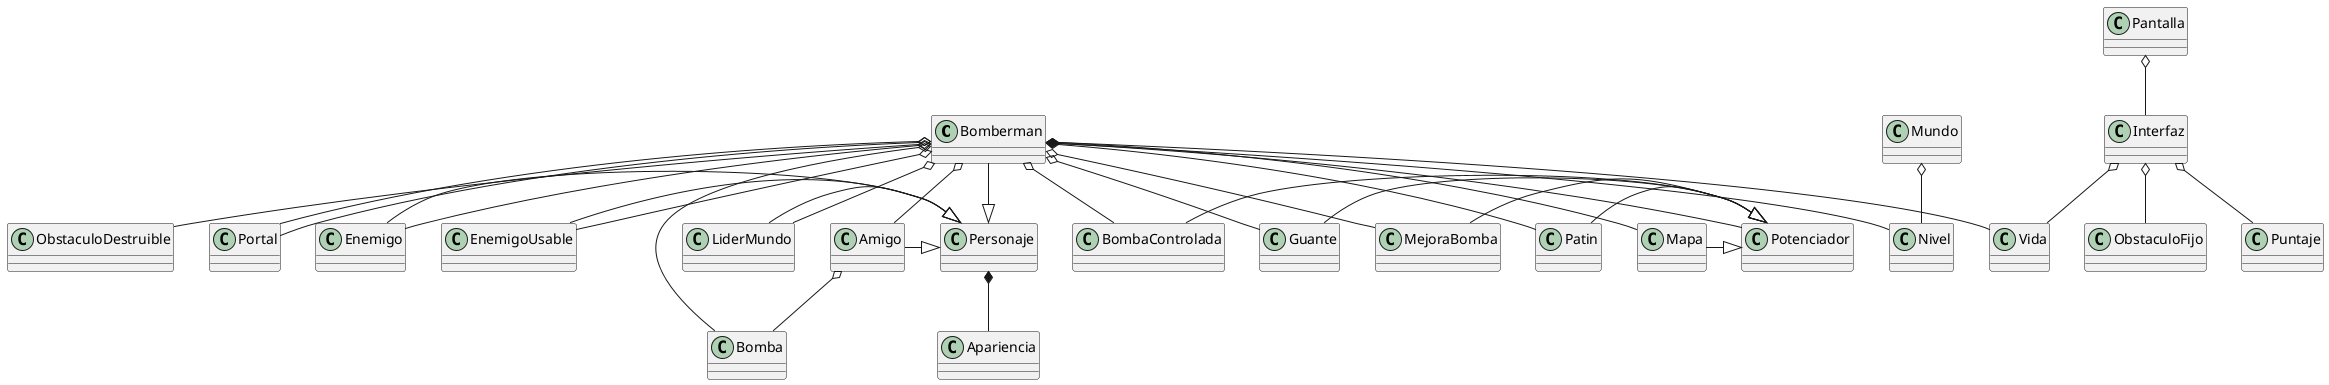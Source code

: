 @startuml Bomber Man
class Bomberman
class Enemigo 
class ObstaculoDestruible
class ObstaculoFijo
class Bomba
class Patin 
class Potenciador 
class Mapa 
class Pantalla
class Interfaz 
class Puntaje 
class Personaje
class Guante 
class Amigo 
class Portal 
class Mundo 
class Nivel
class MejoraBomba
class Vida
class Apariencia 
class EnemigoUsable
class LiderMundo
class BombaControlada


Bomberman -|> Personaje
Bomberman o-- Bomba
Bomberman o-- Enemigo
Bomberman *-- Vida 
Bomberman o-- Nivel
Bomberman o-- EnemigoUsable
Bomberman o-- LiderMundo
Bomberman o-- BombaControlada
Bomberman o-- Patin
Bomberman o-- Potenciador
Bomberman o-- Mapa
Bomberman o-- Guante
Bomberman o-- Amigo
Bomberman o-- Portal
Interfaz o-- ObstaculoFijo
Bomberman o-- ObstaculoDestruible
Enemigo -|> Personaje
EnemigoUsable -|> Personaje
LiderMundo -|> Personaje
Amigo -|> Personaje 
Amigo o-- Bomba 
Bomberman o-- Portal 
Bomberman o-- MejoraBomba
Personaje *-- Apariencia
Pantalla o-- Interfaz
Guante -|> Potenciador
MejoraBomba -|> Potenciador
Patin -|> Potenciador
Mapa -|> Potenciador
Mundo o-- Nivel
Interfaz o-- Vida
Interfaz o-- Puntaje
BombaControlada -|> Potenciador

@enduml


